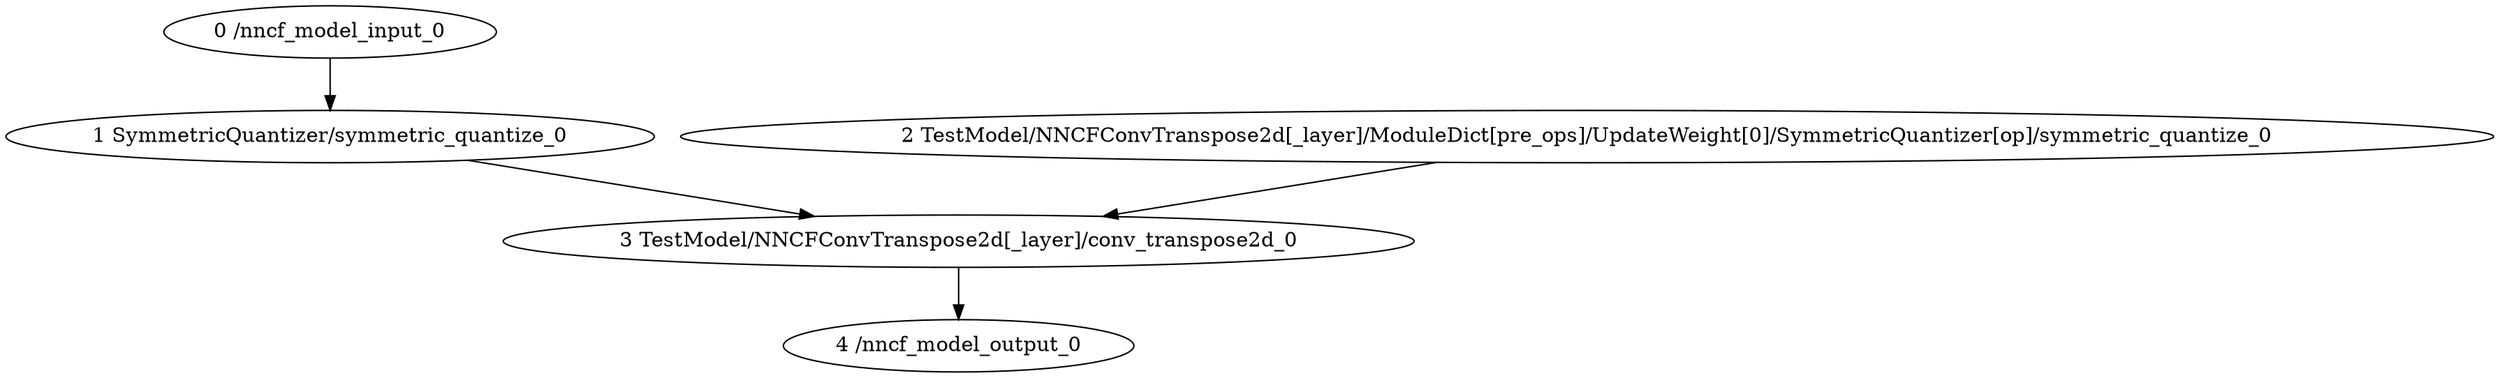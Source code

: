 strict digraph  {
"0 /nncf_model_input_0" [id=0, type=nncf_model_input];
"1 SymmetricQuantizer/symmetric_quantize_0" [id=1, type=symmetric_quantize];
"2 TestModel/NNCFConvTranspose2d[_layer]/ModuleDict[pre_ops]/UpdateWeight[0]/SymmetricQuantizer[op]/symmetric_quantize_0" [id=2, type=symmetric_quantize];
"3 TestModel/NNCFConvTranspose2d[_layer]/conv_transpose2d_0" [id=3, type=conv_transpose2d];
"4 /nncf_model_output_0" [id=4, type=nncf_model_output];
"0 /nncf_model_input_0" -> "1 SymmetricQuantizer/symmetric_quantize_0";
"1 SymmetricQuantizer/symmetric_quantize_0" -> "3 TestModel/NNCFConvTranspose2d[_layer]/conv_transpose2d_0";
"2 TestModel/NNCFConvTranspose2d[_layer]/ModuleDict[pre_ops]/UpdateWeight[0]/SymmetricQuantizer[op]/symmetric_quantize_0" -> "3 TestModel/NNCFConvTranspose2d[_layer]/conv_transpose2d_0";
"3 TestModel/NNCFConvTranspose2d[_layer]/conv_transpose2d_0" -> "4 /nncf_model_output_0";
}
